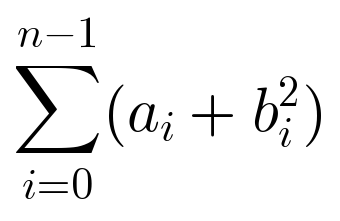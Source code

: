{
  "sha1": "6bdsze8o3nv834amala6vtrlkda2eun",
  "insertion": {
    "when": "2024-05-30T20:48:20.918Z",
    "url": "https://github.com/plantuml/plantuml/issues/333#issuecomment-637542077",
    "user": "plantuml@gmail.com"
  }
}
@startlatex
dpi 300
\sum_{i=0}^{n-1} (a_i + b_i^2)
@endlatex
